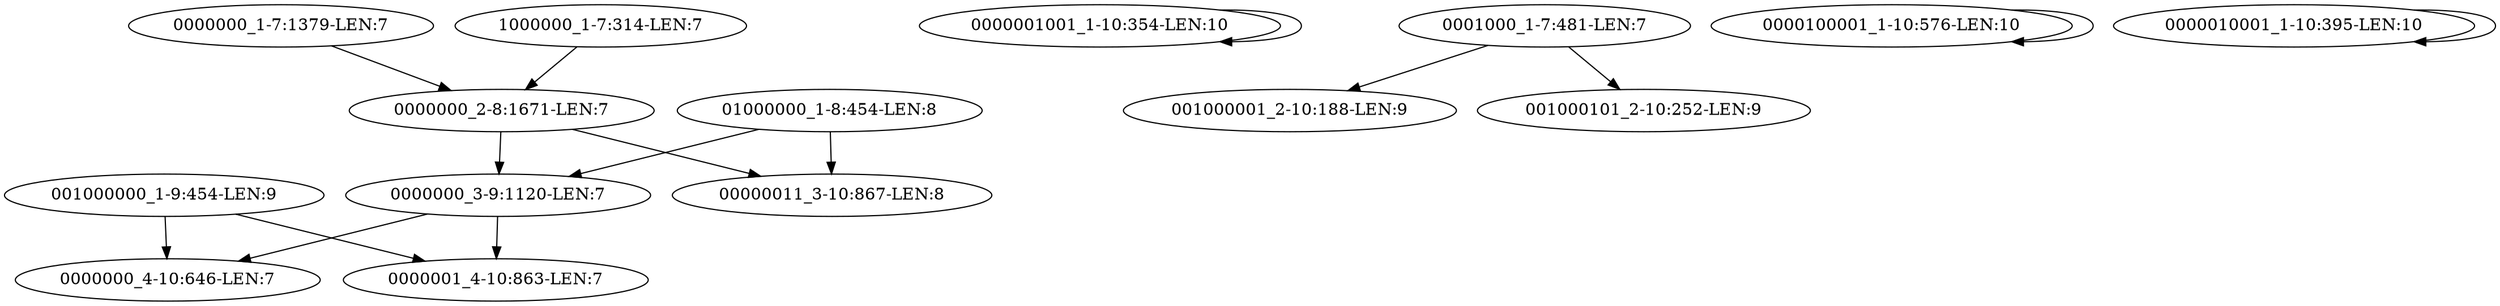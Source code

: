 digraph G {
    "0000000_1-7:1379-LEN:7" -> "0000000_2-8:1671-LEN:7";
    "0000000_3-9:1120-LEN:7" -> "0000000_4-10:646-LEN:7";
    "0000000_3-9:1120-LEN:7" -> "0000001_4-10:863-LEN:7";
    "0000001001_1-10:354-LEN:10" -> "0000001001_1-10:354-LEN:10";
    "0001000_1-7:481-LEN:7" -> "001000001_2-10:188-LEN:9";
    "0001000_1-7:481-LEN:7" -> "001000101_2-10:252-LEN:9";
    "01000000_1-8:454-LEN:8" -> "0000000_3-9:1120-LEN:7";
    "01000000_1-8:454-LEN:8" -> "00000011_3-10:867-LEN:8";
    "0000000_2-8:1671-LEN:7" -> "0000000_3-9:1120-LEN:7";
    "0000000_2-8:1671-LEN:7" -> "00000011_3-10:867-LEN:8";
    "0000100001_1-10:576-LEN:10" -> "0000100001_1-10:576-LEN:10";
    "001000000_1-9:454-LEN:9" -> "0000000_4-10:646-LEN:7";
    "001000000_1-9:454-LEN:9" -> "0000001_4-10:863-LEN:7";
    "0000010001_1-10:395-LEN:10" -> "0000010001_1-10:395-LEN:10";
    "1000000_1-7:314-LEN:7" -> "0000000_2-8:1671-LEN:7";
}
